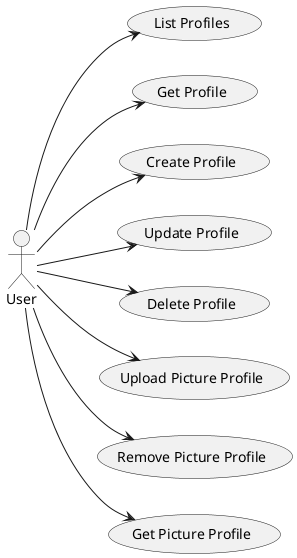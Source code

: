 @startuml use-cases

left to right direction

actor User as a1
usecase "List Profiles" as uc1
usecase "Get Profile" as uc2
usecase "Create Profile" as uc3
usecase "Update Profile" as uc4
usecase "Delete Profile" as uc5
usecase "Upload Picture Profile" as uc6
usecase "Remove Picture Profile" as uc7
usecase "Get Picture Profile" as uc8

a1 --> uc1
a1 --> uc2
a1 --> uc3
a1 --> uc4
a1 --> uc5
a1 --> uc6
a1 --> uc7
a1 --> uc8

@enduml